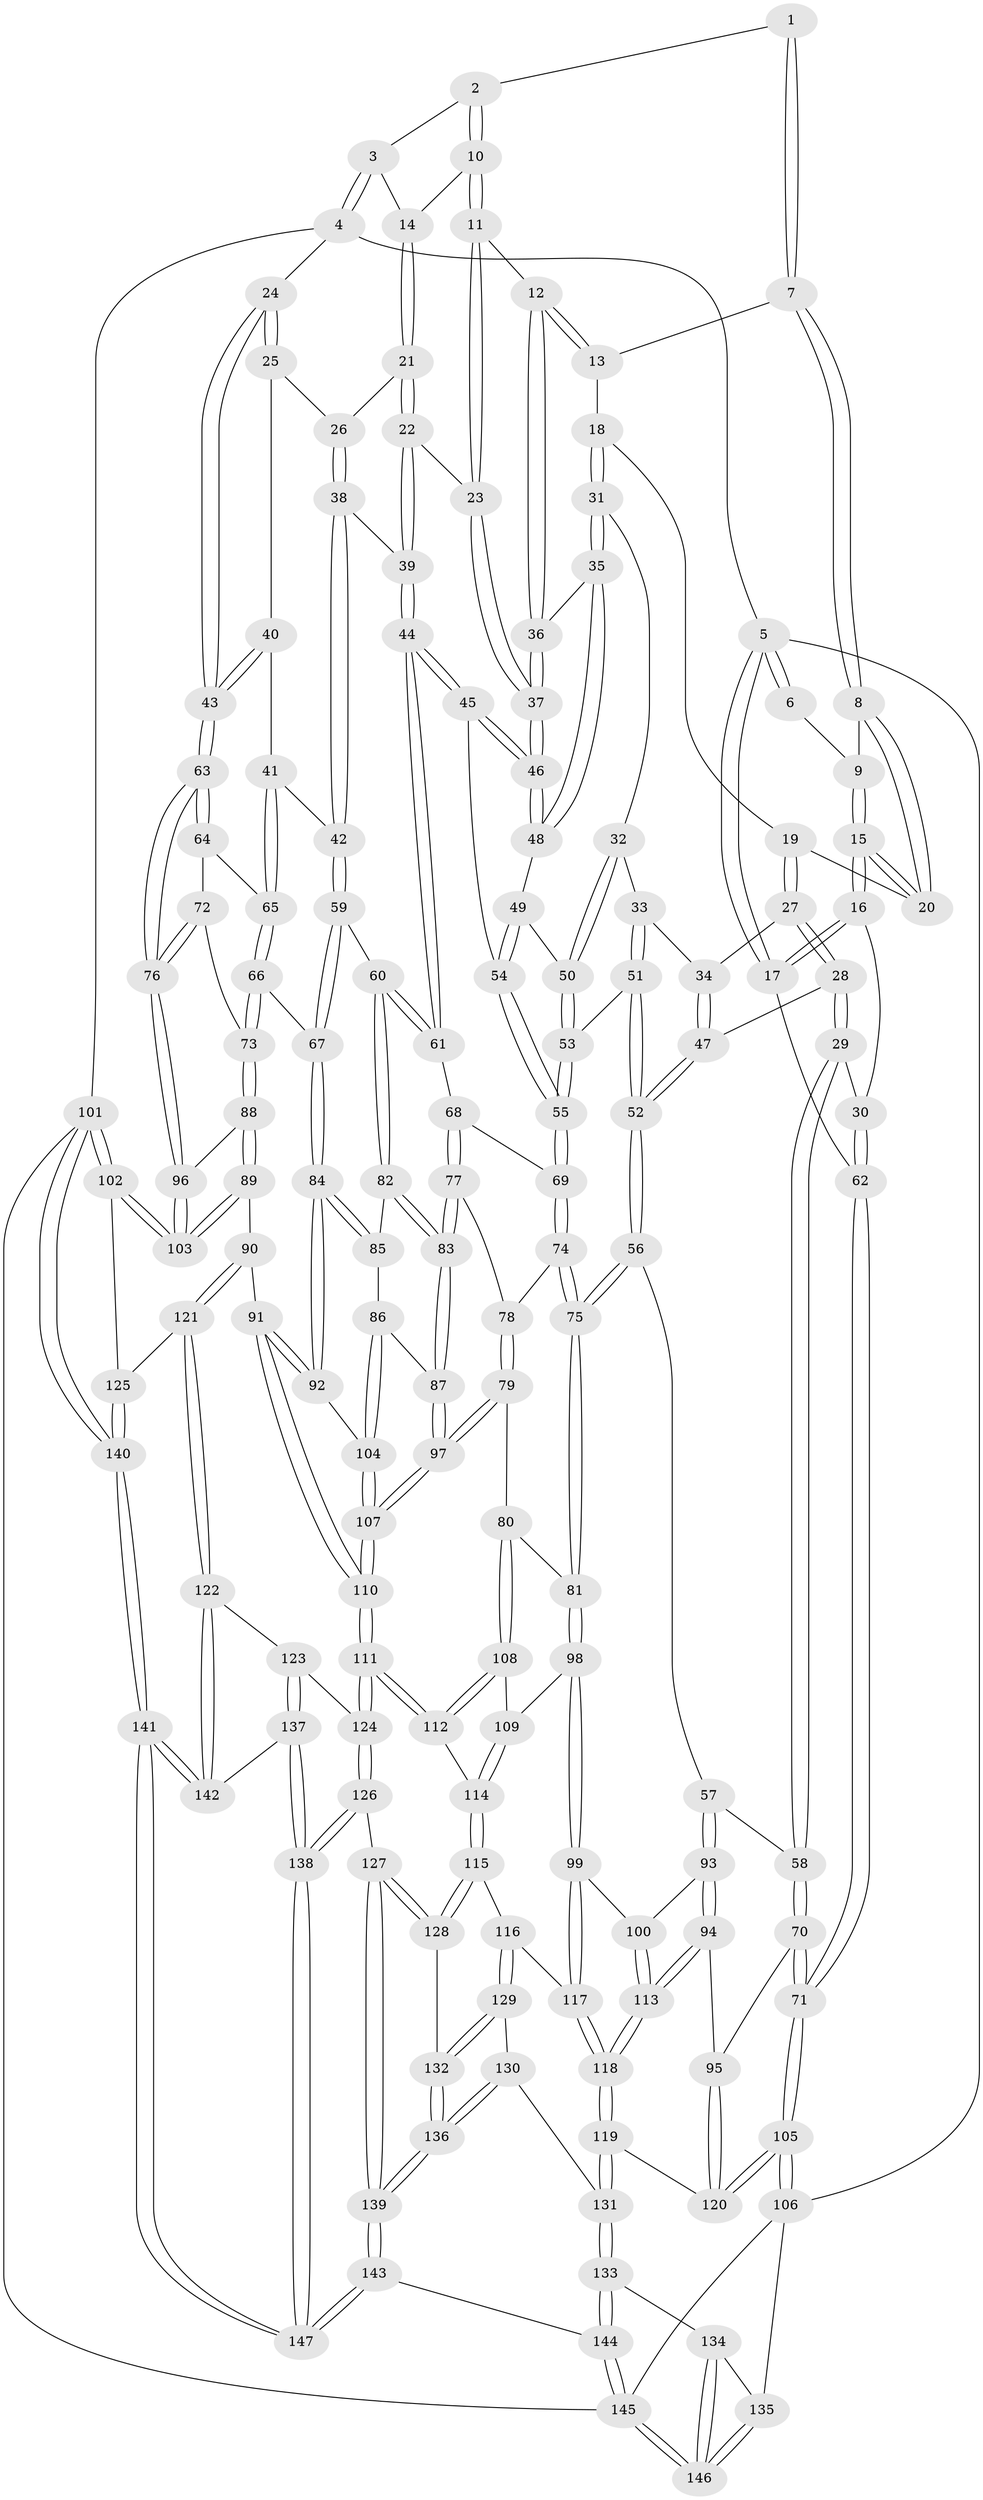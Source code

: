// coarse degree distribution, {4: 0.423728813559322, 5: 0.06779661016949153, 2: 0.1016949152542373, 3: 0.4067796610169492}
// Generated by graph-tools (version 1.1) at 2025/54/03/04/25 22:54:35]
// undirected, 147 vertices, 364 edges
graph export_dot {
  node [color=gray90,style=filled];
  1 [pos="+0.40370335747632424+0"];
  2 [pos="+0.5958353759683449+0"];
  3 [pos="+0.9158482649557502+0"];
  4 [pos="+1+0"];
  5 [pos="+0+0"];
  6 [pos="+0.13391963399289064+0"];
  7 [pos="+0.39970292278161207+0"];
  8 [pos="+0.2864937684285862+0.07335624260042253"];
  9 [pos="+0.14147897096407996+0"];
  10 [pos="+0.6227836580541268+0.051974513631895175"];
  11 [pos="+0.5637372196221815+0.11272951729120897"];
  12 [pos="+0.5495948164503655+0.11911942256461615"];
  13 [pos="+0.40336440968202136+0"];
  14 [pos="+0.7404879386277737+0.07482811333165752"];
  15 [pos="+0.11101962864728405+0.09399671184341235"];
  16 [pos="+0.10998349927124126+0.09535626912634751"];
  17 [pos="+0+0"];
  18 [pos="+0.41071125900183447+0.13072695022489356"];
  19 [pos="+0.2878106937274468+0.10628293492557181"];
  20 [pos="+0.282471132192036+0.08983882794807932"];
  21 [pos="+0.7538239892650878+0.1095803030887026"];
  22 [pos="+0.692450059946423+0.17717177114529695"];
  23 [pos="+0.6880129697196167+0.17608028602301767"];
  24 [pos="+1+0"];
  25 [pos="+0.8933620584079174+0.12021777621028741"];
  26 [pos="+0.814269927434155+0.14341418092022715"];
  27 [pos="+0.28375649221538113+0.13589791727861975"];
  28 [pos="+0.18690211511870083+0.23374278166364615"];
  29 [pos="+0.13682998866376248+0.2547787885490995"];
  30 [pos="+0.080408657708988+0.21181844148186207"];
  31 [pos="+0.4328156023468716+0.15993274357798132"];
  32 [pos="+0.409160142727667+0.18654669088265585"];
  33 [pos="+0.38400229547315967+0.20900446906458314"];
  34 [pos="+0.330889411436955+0.1983933911841811"];
  35 [pos="+0.4923157841733077+0.16170885834155135"];
  36 [pos="+0.5483093956582532+0.12132114936396136"];
  37 [pos="+0.597173348949692+0.21715317749551083"];
  38 [pos="+0.8087720637023685+0.265870272459394"];
  39 [pos="+0.7019023375246279+0.2700272896859896"];
  40 [pos="+0.8906988418003616+0.21478824266332722"];
  41 [pos="+0.8672902102035075+0.2893594127153801"];
  42 [pos="+0.8302211053670352+0.28560561788312144"];
  43 [pos="+1+0.17474764933050912"];
  44 [pos="+0.6556622334188013+0.312952835757177"];
  45 [pos="+0.622643665893764+0.2986830360973057"];
  46 [pos="+0.6056209546208708+0.2694442912198973"];
  47 [pos="+0.29433168760410267+0.24897824861672016"];
  48 [pos="+0.5000882026666295+0.23331717519189438"];
  49 [pos="+0.4881587864051305+0.2657427599032086"];
  50 [pos="+0.4630567425286298+0.2839491526499294"];
  51 [pos="+0.3853895413208207+0.3154150588940794"];
  52 [pos="+0.359319052017747+0.35495017450242367"];
  53 [pos="+0.46205156864407565+0.2849363163161352"];
  54 [pos="+0.5534269485388592+0.3222834831982547"];
  55 [pos="+0.513171874022146+0.37240623780246684"];
  56 [pos="+0.3488999826998356+0.396405260876115"];
  57 [pos="+0.2419230772091931+0.40315466655783333"];
  58 [pos="+0.17308256960419788+0.3694149625689749"];
  59 [pos="+0.7977014168084647+0.37580810276581106"];
  60 [pos="+0.672467102676945+0.39590555647405046"];
  61 [pos="+0.6719765308649038+0.39509481640215205"];
  62 [pos="+0+0.2608566639664887"];
  63 [pos="+1+0.18751224836156852"];
  64 [pos="+0.9780404580770873+0.29478323269114165"];
  65 [pos="+0.9069750005653188+0.30309991913085227"];
  66 [pos="+0.8802483429082467+0.4460243171056682"];
  67 [pos="+0.8439131096412064+0.4468996943785212"];
  68 [pos="+0.5395279128213749+0.41031902350054406"];
  69 [pos="+0.505573834495429+0.3933880740257141"];
  70 [pos="+0.015231674150298634+0.5075010566647765"];
  71 [pos="+0+0.5152861316151237"];
  72 [pos="+0.9477349437754975+0.41194276855393147"];
  73 [pos="+0.8914576185998503+0.45170857848038276"];
  74 [pos="+0.5018138545620328+0.3951651718014462"];
  75 [pos="+0.37687514356891566+0.4240349418269474"];
  76 [pos="+1+0.4801923285245519"];
  77 [pos="+0.5665602215340624+0.4843688074855158"];
  78 [pos="+0.5153388726777856+0.47341867588873515"];
  79 [pos="+0.45261285822121616+0.5279534459894136"];
  80 [pos="+0.4217897937516397+0.5182403322401415"];
  81 [pos="+0.39373531395147243+0.49269629202351867"];
  82 [pos="+0.6730711483798368+0.4047356812666421"];
  83 [pos="+0.567662014947766+0.48566062091173234"];
  84 [pos="+0.7629703445875214+0.5248439382765309"];
  85 [pos="+0.6750283422335374+0.4100620756642076"];
  86 [pos="+0.63483078039676+0.5108425867681178"];
  87 [pos="+0.5703572502893172+0.52824473617549"];
  88 [pos="+0.9460734450572654+0.5216951058440866"];
  89 [pos="+0.867538125004235+0.6415432257482049"];
  90 [pos="+0.8380320355038917+0.6543866144939038"];
  91 [pos="+0.7939305301147556+0.6201447205483153"];
  92 [pos="+0.7620076637343922+0.537110976891767"];
  93 [pos="+0.22236233050512977+0.5470393821585207"];
  94 [pos="+0.07553054808364909+0.5398820555736082"];
  95 [pos="+0.04693699982712892+0.5308567296534223"];
  96 [pos="+1+0.49819758529336333"];
  97 [pos="+0.5445641100416407+0.5815784054616555"];
  98 [pos="+0.3206659415214179+0.5701806431028461"];
  99 [pos="+0.2886907204321086+0.5928313262038117"];
  100 [pos="+0.22721834486969755+0.5555213770784755"];
  101 [pos="+1+1"];
  102 [pos="+1+0.7949698553741114"];
  103 [pos="+1+0.7398463367040816"];
  104 [pos="+0.6724068221839032+0.5489089510613754"];
  105 [pos="+0+0.6259270648786888"];
  106 [pos="+0+0.8305689630338489"];
  107 [pos="+0.5701052365191626+0.6532396114783413"];
  108 [pos="+0.4216677594707227+0.51979134650811"];
  109 [pos="+0.3847510201316443+0.6232513202560053"];
  110 [pos="+0.5724092725300082+0.6881724790576315"];
  111 [pos="+0.5683112293505375+0.6985669308141498"];
  112 [pos="+0.4392985456104332+0.699742607420812"];
  113 [pos="+0.17425681176285415+0.6337815750183311"];
  114 [pos="+0.40017094927756885+0.7103945705023533"];
  115 [pos="+0.39834744560068247+0.7113981625203674"];
  116 [pos="+0.3498685291614305+0.717978273198431"];
  117 [pos="+0.29471505621773303+0.6952406351831232"];
  118 [pos="+0.17167684666861488+0.7438947716782967"];
  119 [pos="+0.16252877085306205+0.7524385474432728"];
  120 [pos="+0.12269159128938921+0.7191540326044829"];
  121 [pos="+0.8251821521461955+0.8055657699912955"];
  122 [pos="+0.8138353011179293+0.8139408806099199"];
  123 [pos="+0.7121830208564406+0.8144019123971734"];
  124 [pos="+0.5979639505284791+0.7894633621836696"];
  125 [pos="+0.9258005834340902+0.8366706612739894"];
  126 [pos="+0.5563002079951423+0.864936285521481"];
  127 [pos="+0.5461984653615005+0.872364399236628"];
  128 [pos="+0.42028599486941887+0.7986669387564171"];
  129 [pos="+0.3382127323645256+0.7937230017936959"];
  130 [pos="+0.2814908367369171+0.8405377032371836"];
  131 [pos="+0.14704234645088635+0.8255956617217673"];
  132 [pos="+0.3838429115211472+0.876751850631865"];
  133 [pos="+0.14536152525101692+0.8284603355401515"];
  134 [pos="+0.0745153780504982+0.8545845648608459"];
  135 [pos="+0+0.8591171450923231"];
  136 [pos="+0.3934186559796384+0.9710439943026669"];
  137 [pos="+0.6873288948380049+0.9464699151062564"];
  138 [pos="+0.6651581944688599+0.9815456480782406"];
  139 [pos="+0.41009671824949895+1"];
  140 [pos="+0.9429125877457429+1"];
  141 [pos="+0.8210798085351019+1"];
  142 [pos="+0.8037735466551617+0.9010476915696763"];
  143 [pos="+0.3612763763396532+1"];
  144 [pos="+0.3321950447448237+1"];
  145 [pos="+0.12056746539110537+1"];
  146 [pos="+0.08275735711794605+1"];
  147 [pos="+0.7385343445609551+1"];
  1 -- 2;
  1 -- 7;
  1 -- 7;
  2 -- 3;
  2 -- 10;
  2 -- 10;
  3 -- 4;
  3 -- 4;
  3 -- 14;
  4 -- 5;
  4 -- 24;
  4 -- 101;
  5 -- 6;
  5 -- 6;
  5 -- 17;
  5 -- 17;
  5 -- 106;
  6 -- 9;
  7 -- 8;
  7 -- 8;
  7 -- 13;
  8 -- 9;
  8 -- 20;
  8 -- 20;
  9 -- 15;
  9 -- 15;
  10 -- 11;
  10 -- 11;
  10 -- 14;
  11 -- 12;
  11 -- 23;
  11 -- 23;
  12 -- 13;
  12 -- 13;
  12 -- 36;
  12 -- 36;
  13 -- 18;
  14 -- 21;
  14 -- 21;
  15 -- 16;
  15 -- 16;
  15 -- 20;
  15 -- 20;
  16 -- 17;
  16 -- 17;
  16 -- 30;
  17 -- 62;
  18 -- 19;
  18 -- 31;
  18 -- 31;
  19 -- 20;
  19 -- 27;
  19 -- 27;
  21 -- 22;
  21 -- 22;
  21 -- 26;
  22 -- 23;
  22 -- 39;
  22 -- 39;
  23 -- 37;
  23 -- 37;
  24 -- 25;
  24 -- 25;
  24 -- 43;
  24 -- 43;
  25 -- 26;
  25 -- 40;
  26 -- 38;
  26 -- 38;
  27 -- 28;
  27 -- 28;
  27 -- 34;
  28 -- 29;
  28 -- 29;
  28 -- 47;
  29 -- 30;
  29 -- 58;
  29 -- 58;
  30 -- 62;
  30 -- 62;
  31 -- 32;
  31 -- 35;
  31 -- 35;
  32 -- 33;
  32 -- 50;
  32 -- 50;
  33 -- 34;
  33 -- 51;
  33 -- 51;
  34 -- 47;
  34 -- 47;
  35 -- 36;
  35 -- 48;
  35 -- 48;
  36 -- 37;
  36 -- 37;
  37 -- 46;
  37 -- 46;
  38 -- 39;
  38 -- 42;
  38 -- 42;
  39 -- 44;
  39 -- 44;
  40 -- 41;
  40 -- 43;
  40 -- 43;
  41 -- 42;
  41 -- 65;
  41 -- 65;
  42 -- 59;
  42 -- 59;
  43 -- 63;
  43 -- 63;
  44 -- 45;
  44 -- 45;
  44 -- 61;
  44 -- 61;
  45 -- 46;
  45 -- 46;
  45 -- 54;
  46 -- 48;
  46 -- 48;
  47 -- 52;
  47 -- 52;
  48 -- 49;
  49 -- 50;
  49 -- 54;
  49 -- 54;
  50 -- 53;
  50 -- 53;
  51 -- 52;
  51 -- 52;
  51 -- 53;
  52 -- 56;
  52 -- 56;
  53 -- 55;
  53 -- 55;
  54 -- 55;
  54 -- 55;
  55 -- 69;
  55 -- 69;
  56 -- 57;
  56 -- 75;
  56 -- 75;
  57 -- 58;
  57 -- 93;
  57 -- 93;
  58 -- 70;
  58 -- 70;
  59 -- 60;
  59 -- 67;
  59 -- 67;
  60 -- 61;
  60 -- 61;
  60 -- 82;
  60 -- 82;
  61 -- 68;
  62 -- 71;
  62 -- 71;
  63 -- 64;
  63 -- 64;
  63 -- 76;
  63 -- 76;
  64 -- 65;
  64 -- 72;
  65 -- 66;
  65 -- 66;
  66 -- 67;
  66 -- 73;
  66 -- 73;
  67 -- 84;
  67 -- 84;
  68 -- 69;
  68 -- 77;
  68 -- 77;
  69 -- 74;
  69 -- 74;
  70 -- 71;
  70 -- 71;
  70 -- 95;
  71 -- 105;
  71 -- 105;
  72 -- 73;
  72 -- 76;
  72 -- 76;
  73 -- 88;
  73 -- 88;
  74 -- 75;
  74 -- 75;
  74 -- 78;
  75 -- 81;
  75 -- 81;
  76 -- 96;
  76 -- 96;
  77 -- 78;
  77 -- 83;
  77 -- 83;
  78 -- 79;
  78 -- 79;
  79 -- 80;
  79 -- 97;
  79 -- 97;
  80 -- 81;
  80 -- 108;
  80 -- 108;
  81 -- 98;
  81 -- 98;
  82 -- 83;
  82 -- 83;
  82 -- 85;
  83 -- 87;
  83 -- 87;
  84 -- 85;
  84 -- 85;
  84 -- 92;
  84 -- 92;
  85 -- 86;
  86 -- 87;
  86 -- 104;
  86 -- 104;
  87 -- 97;
  87 -- 97;
  88 -- 89;
  88 -- 89;
  88 -- 96;
  89 -- 90;
  89 -- 103;
  89 -- 103;
  90 -- 91;
  90 -- 121;
  90 -- 121;
  91 -- 92;
  91 -- 92;
  91 -- 110;
  91 -- 110;
  92 -- 104;
  93 -- 94;
  93 -- 94;
  93 -- 100;
  94 -- 95;
  94 -- 113;
  94 -- 113;
  95 -- 120;
  95 -- 120;
  96 -- 103;
  96 -- 103;
  97 -- 107;
  97 -- 107;
  98 -- 99;
  98 -- 99;
  98 -- 109;
  99 -- 100;
  99 -- 117;
  99 -- 117;
  100 -- 113;
  100 -- 113;
  101 -- 102;
  101 -- 102;
  101 -- 140;
  101 -- 140;
  101 -- 145;
  102 -- 103;
  102 -- 103;
  102 -- 125;
  104 -- 107;
  104 -- 107;
  105 -- 106;
  105 -- 106;
  105 -- 120;
  105 -- 120;
  106 -- 135;
  106 -- 145;
  107 -- 110;
  107 -- 110;
  108 -- 109;
  108 -- 112;
  108 -- 112;
  109 -- 114;
  109 -- 114;
  110 -- 111;
  110 -- 111;
  111 -- 112;
  111 -- 112;
  111 -- 124;
  111 -- 124;
  112 -- 114;
  113 -- 118;
  113 -- 118;
  114 -- 115;
  114 -- 115;
  115 -- 116;
  115 -- 128;
  115 -- 128;
  116 -- 117;
  116 -- 129;
  116 -- 129;
  117 -- 118;
  117 -- 118;
  118 -- 119;
  118 -- 119;
  119 -- 120;
  119 -- 131;
  119 -- 131;
  121 -- 122;
  121 -- 122;
  121 -- 125;
  122 -- 123;
  122 -- 142;
  122 -- 142;
  123 -- 124;
  123 -- 137;
  123 -- 137;
  124 -- 126;
  124 -- 126;
  125 -- 140;
  125 -- 140;
  126 -- 127;
  126 -- 138;
  126 -- 138;
  127 -- 128;
  127 -- 128;
  127 -- 139;
  127 -- 139;
  128 -- 132;
  129 -- 130;
  129 -- 132;
  129 -- 132;
  130 -- 131;
  130 -- 136;
  130 -- 136;
  131 -- 133;
  131 -- 133;
  132 -- 136;
  132 -- 136;
  133 -- 134;
  133 -- 144;
  133 -- 144;
  134 -- 135;
  134 -- 146;
  134 -- 146;
  135 -- 146;
  135 -- 146;
  136 -- 139;
  136 -- 139;
  137 -- 138;
  137 -- 138;
  137 -- 142;
  138 -- 147;
  138 -- 147;
  139 -- 143;
  139 -- 143;
  140 -- 141;
  140 -- 141;
  141 -- 142;
  141 -- 142;
  141 -- 147;
  141 -- 147;
  143 -- 144;
  143 -- 147;
  143 -- 147;
  144 -- 145;
  144 -- 145;
  145 -- 146;
  145 -- 146;
}
